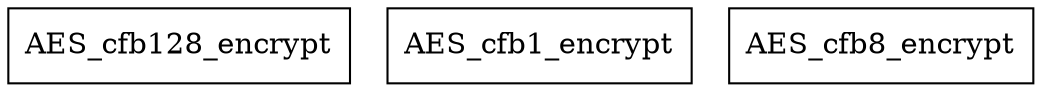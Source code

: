 digraph CallGraph {
1 [label="AES_cfb128_encrypt", shape="box"]
34 [label="AES_cfb1_encrypt", shape="box"]
67 [label="AES_cfb8_encrypt", shape="box"]
}
